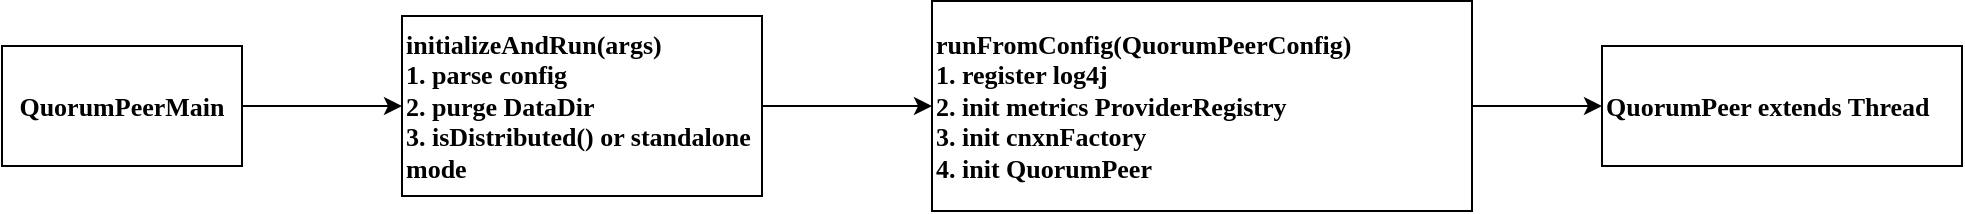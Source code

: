 <mxfile version="16.0.0" type="github">
  <diagram id="BY1_EAHip4alKtQ29MDy" name="Page-1">
    <mxGraphModel dx="1141" dy="644" grid="1" gridSize="10" guides="1" tooltips="1" connect="1" arrows="1" fold="1" page="1" pageScale="1" pageWidth="827" pageHeight="1169" math="0" shadow="0">
      <root>
        <mxCell id="0" />
        <mxCell id="1" parent="0" />
        <mxCell id="-a4xLClGDlBkx1IwWFNk-4" value="" style="edgeStyle=orthogonalEdgeStyle;rounded=0;orthogonalLoop=1;jettySize=auto;html=1;fontFamily=Courier New;fontSize=13;" edge="1" parent="1" source="-a4xLClGDlBkx1IwWFNk-1" target="-a4xLClGDlBkx1IwWFNk-3">
          <mxGeometry relative="1" as="geometry" />
        </mxCell>
        <mxCell id="-a4xLClGDlBkx1IwWFNk-1" value="QuorumPeerMain" style="rounded=0;whiteSpace=wrap;html=1;fontFamily=Fira Code;fontSource=https%3A%2F%2Ffonts.googleapis.com%2Fcss%3Ffamily%3DFira%2BCode;fontSize=13;fontStyle=1" vertex="1" parent="1">
          <mxGeometry x="70" y="65" width="120" height="60" as="geometry" />
        </mxCell>
        <mxCell id="-a4xLClGDlBkx1IwWFNk-6" value="" style="edgeStyle=orthogonalEdgeStyle;rounded=0;orthogonalLoop=1;jettySize=auto;html=1;fontFamily=Courier New;fontSize=13;" edge="1" parent="1" source="-a4xLClGDlBkx1IwWFNk-3" target="-a4xLClGDlBkx1IwWFNk-5">
          <mxGeometry relative="1" as="geometry" />
        </mxCell>
        <mxCell id="-a4xLClGDlBkx1IwWFNk-3" value="initializeAndRun(args)&lt;br&gt;1. parse config&lt;br&gt;2. purge DataDir&lt;br&gt;3. isDistributed() or standalone mode" style="rounded=0;fontFamily=Fira Code;fontSource=https%3A%2F%2Ffonts.googleapis.com%2Fcss%3Ffamily%3DFira%2BCode;fontSize=13;fontStyle=1;align=left;html=1;verticalAlign=middle;whiteSpace=wrap;" vertex="1" parent="1">
          <mxGeometry x="270" y="50" width="180" height="90" as="geometry" />
        </mxCell>
        <mxCell id="-a4xLClGDlBkx1IwWFNk-8" value="" style="edgeStyle=orthogonalEdgeStyle;rounded=0;orthogonalLoop=1;jettySize=auto;html=1;fontFamily=Courier New;fontSize=13;" edge="1" parent="1" source="-a4xLClGDlBkx1IwWFNk-5" target="-a4xLClGDlBkx1IwWFNk-7">
          <mxGeometry relative="1" as="geometry" />
        </mxCell>
        <mxCell id="-a4xLClGDlBkx1IwWFNk-5" value="&lt;span&gt;runFromConfig(QuorumPeerConfig)&lt;br&gt;1. register log4j&lt;br&gt;2.&amp;nbsp;&lt;/span&gt;init&amp;nbsp;&lt;span&gt;metrics ProviderRegistry&lt;br&gt;3. init cnxnFactory&lt;br&gt;4.&amp;nbsp;&lt;/span&gt;init&amp;nbsp;&lt;span&gt;QuorumPeer&amp;nbsp;&lt;br&gt;&lt;/span&gt;" style="rounded=0;fontFamily=Fira Code;fontSource=https%3A%2F%2Ffonts.googleapis.com%2Fcss%3Ffamily%3DFira%2BCode;fontSize=13;fontStyle=1;align=left;html=1;verticalAlign=middle;whiteSpace=wrap;" vertex="1" parent="1">
          <mxGeometry x="535" y="42.5" width="270" height="105" as="geometry" />
        </mxCell>
        <mxCell id="-a4xLClGDlBkx1IwWFNk-7" value="QuorumPeer extends Thread" style="rounded=0;fontFamily=Fira Code;fontSource=https%3A%2F%2Ffonts.googleapis.com%2Fcss%3Ffamily%3DFira%2BCode;fontSize=13;fontStyle=1;align=left;html=1;verticalAlign=middle;whiteSpace=wrap;" vertex="1" parent="1">
          <mxGeometry x="870" y="65" width="180" height="60" as="geometry" />
        </mxCell>
      </root>
    </mxGraphModel>
  </diagram>
</mxfile>
